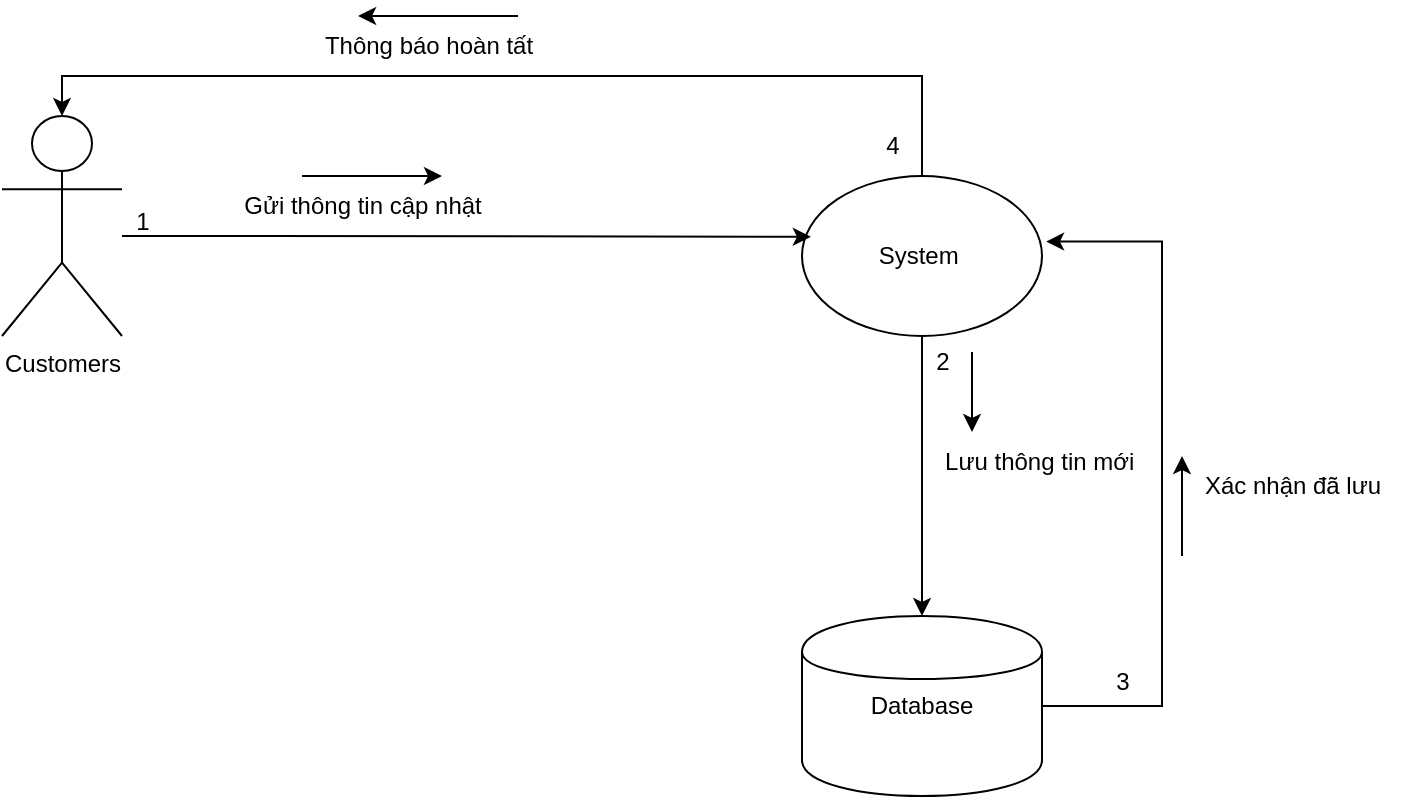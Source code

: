 <mxfile version="27.0.3">
  <diagram name="Trang-1" id="Tj8tIPZgSv9BrQjFrYup">
    <mxGraphModel dx="1227" dy="606" grid="1" gridSize="10" guides="1" tooltips="1" connect="1" arrows="1" fold="1" page="1" pageScale="1" pageWidth="827" pageHeight="1169" math="0" shadow="0">
      <root>
        <mxCell id="0" />
        <mxCell id="1" parent="0" />
        <mxCell id="9zXoDT7Bi9TtUhTzPwcQ-1" value="Customers" style="shape=umlActor;verticalLabelPosition=bottom;verticalAlign=top;html=1;outlineConnect=0;" vertex="1" parent="1">
          <mxGeometry x="42" y="100" width="60" height="110" as="geometry" />
        </mxCell>
        <mxCell id="9zXoDT7Bi9TtUhTzPwcQ-11" style="edgeStyle=orthogonalEdgeStyle;rounded=0;orthogonalLoop=1;jettySize=auto;html=1;curved=1;" edge="1" parent="1" source="9zXoDT7Bi9TtUhTzPwcQ-5" target="9zXoDT7Bi9TtUhTzPwcQ-6">
          <mxGeometry relative="1" as="geometry" />
        </mxCell>
        <mxCell id="9zXoDT7Bi9TtUhTzPwcQ-5" value="System&amp;nbsp;" style="ellipse;whiteSpace=wrap;html=1;" vertex="1" parent="1">
          <mxGeometry x="442" y="130" width="120" height="80" as="geometry" />
        </mxCell>
        <mxCell id="9zXoDT7Bi9TtUhTzPwcQ-6" value="Database" style="shape=cylinder;whiteSpace=wrap;html=1;" vertex="1" parent="1">
          <mxGeometry x="442" y="350" width="120" height="90" as="geometry" />
        </mxCell>
        <mxCell id="9zXoDT7Bi9TtUhTzPwcQ-7" style="edgeStyle=orthogonalEdgeStyle;rounded=0;orthogonalLoop=1;jettySize=auto;html=1;entryX=0.037;entryY=0.38;entryDx=0;entryDy=0;entryPerimeter=0;" edge="1" parent="1" source="9zXoDT7Bi9TtUhTzPwcQ-1" target="9zXoDT7Bi9TtUhTzPwcQ-5">
          <mxGeometry relative="1" as="geometry">
            <Array as="points">
              <mxPoint x="172" y="160" />
              <mxPoint x="172" y="160" />
            </Array>
          </mxGeometry>
        </mxCell>
        <mxCell id="9zXoDT7Bi9TtUhTzPwcQ-8" value="1" style="text;html=1;align=center;verticalAlign=middle;resizable=0;points=[];autosize=1;strokeColor=none;fillColor=none;" vertex="1" parent="1">
          <mxGeometry x="97" y="138" width="30" height="30" as="geometry" />
        </mxCell>
        <mxCell id="9zXoDT7Bi9TtUhTzPwcQ-9" value="Gửi thông tin cập nhật" style="text;html=1;align=center;verticalAlign=middle;resizable=0;points=[];autosize=1;strokeColor=none;fillColor=none;" vertex="1" parent="1">
          <mxGeometry x="152" y="130" width="140" height="30" as="geometry" />
        </mxCell>
        <mxCell id="9zXoDT7Bi9TtUhTzPwcQ-10" value="" style="endArrow=classic;html=1;rounded=0;" edge="1" parent="1">
          <mxGeometry width="50" height="50" relative="1" as="geometry">
            <mxPoint x="192" y="130" as="sourcePoint" />
            <mxPoint x="262" y="130" as="targetPoint" />
          </mxGeometry>
        </mxCell>
        <mxCell id="9zXoDT7Bi9TtUhTzPwcQ-12" value="Lưu thông tin mới&amp;nbsp;" style="text;html=1;align=center;verticalAlign=middle;resizable=0;points=[];autosize=1;strokeColor=none;fillColor=none;" vertex="1" parent="1">
          <mxGeometry x="502" y="258" width="120" height="30" as="geometry" />
        </mxCell>
        <mxCell id="9zXoDT7Bi9TtUhTzPwcQ-13" value="2" style="text;html=1;align=center;verticalAlign=middle;resizable=0;points=[];autosize=1;strokeColor=none;fillColor=none;" vertex="1" parent="1">
          <mxGeometry x="497" y="208" width="30" height="30" as="geometry" />
        </mxCell>
        <mxCell id="9zXoDT7Bi9TtUhTzPwcQ-14" value="" style="endArrow=classic;html=1;rounded=0;" edge="1" parent="1">
          <mxGeometry width="50" height="50" relative="1" as="geometry">
            <mxPoint x="527" y="218" as="sourcePoint" />
            <mxPoint x="527" y="258" as="targetPoint" />
          </mxGeometry>
        </mxCell>
        <mxCell id="9zXoDT7Bi9TtUhTzPwcQ-15" style="edgeStyle=orthogonalEdgeStyle;rounded=0;orthogonalLoop=1;jettySize=auto;html=1;entryX=1.017;entryY=0.41;entryDx=0;entryDy=0;entryPerimeter=0;" edge="1" parent="1" source="9zXoDT7Bi9TtUhTzPwcQ-6" target="9zXoDT7Bi9TtUhTzPwcQ-5">
          <mxGeometry relative="1" as="geometry">
            <Array as="points">
              <mxPoint x="622" y="395" />
              <mxPoint x="622" y="163" />
            </Array>
          </mxGeometry>
        </mxCell>
        <mxCell id="9zXoDT7Bi9TtUhTzPwcQ-16" value="" style="endArrow=classic;html=1;rounded=0;" edge="1" parent="1">
          <mxGeometry width="50" height="50" relative="1" as="geometry">
            <mxPoint x="632" y="320" as="sourcePoint" />
            <mxPoint x="632" y="270" as="targetPoint" />
          </mxGeometry>
        </mxCell>
        <mxCell id="9zXoDT7Bi9TtUhTzPwcQ-17" value="3" style="text;html=1;align=center;verticalAlign=middle;resizable=0;points=[];autosize=1;strokeColor=none;fillColor=none;" vertex="1" parent="1">
          <mxGeometry x="587" y="368" width="30" height="30" as="geometry" />
        </mxCell>
        <mxCell id="9zXoDT7Bi9TtUhTzPwcQ-18" value="Xác nhận đã lưu" style="text;html=1;align=center;verticalAlign=middle;resizable=0;points=[];autosize=1;strokeColor=none;fillColor=none;" vertex="1" parent="1">
          <mxGeometry x="632" y="270" width="110" height="30" as="geometry" />
        </mxCell>
        <mxCell id="9zXoDT7Bi9TtUhTzPwcQ-19" style="edgeStyle=orthogonalEdgeStyle;rounded=0;orthogonalLoop=1;jettySize=auto;html=1;entryX=0.5;entryY=0;entryDx=0;entryDy=0;entryPerimeter=0;" edge="1" parent="1" source="9zXoDT7Bi9TtUhTzPwcQ-5" target="9zXoDT7Bi9TtUhTzPwcQ-1">
          <mxGeometry relative="1" as="geometry">
            <Array as="points">
              <mxPoint x="502" y="80" />
              <mxPoint x="72" y="80" />
            </Array>
          </mxGeometry>
        </mxCell>
        <mxCell id="9zXoDT7Bi9TtUhTzPwcQ-20" value="4" style="text;html=1;align=center;verticalAlign=middle;resizable=0;points=[];autosize=1;strokeColor=none;fillColor=none;" vertex="1" parent="1">
          <mxGeometry x="472" y="100" width="30" height="30" as="geometry" />
        </mxCell>
        <mxCell id="9zXoDT7Bi9TtUhTzPwcQ-21" value="Thông báo hoàn tất" style="text;html=1;align=center;verticalAlign=middle;resizable=0;points=[];autosize=1;strokeColor=none;fillColor=none;" vertex="1" parent="1">
          <mxGeometry x="190" y="50" width="130" height="30" as="geometry" />
        </mxCell>
        <mxCell id="9zXoDT7Bi9TtUhTzPwcQ-22" value="" style="endArrow=classic;html=1;rounded=0;entryX=0.231;entryY=0;entryDx=0;entryDy=0;entryPerimeter=0;" edge="1" parent="1" target="9zXoDT7Bi9TtUhTzPwcQ-21">
          <mxGeometry width="50" height="50" relative="1" as="geometry">
            <mxPoint x="300" y="50" as="sourcePoint" />
            <mxPoint x="250" as="targetPoint" />
          </mxGeometry>
        </mxCell>
      </root>
    </mxGraphModel>
  </diagram>
</mxfile>
